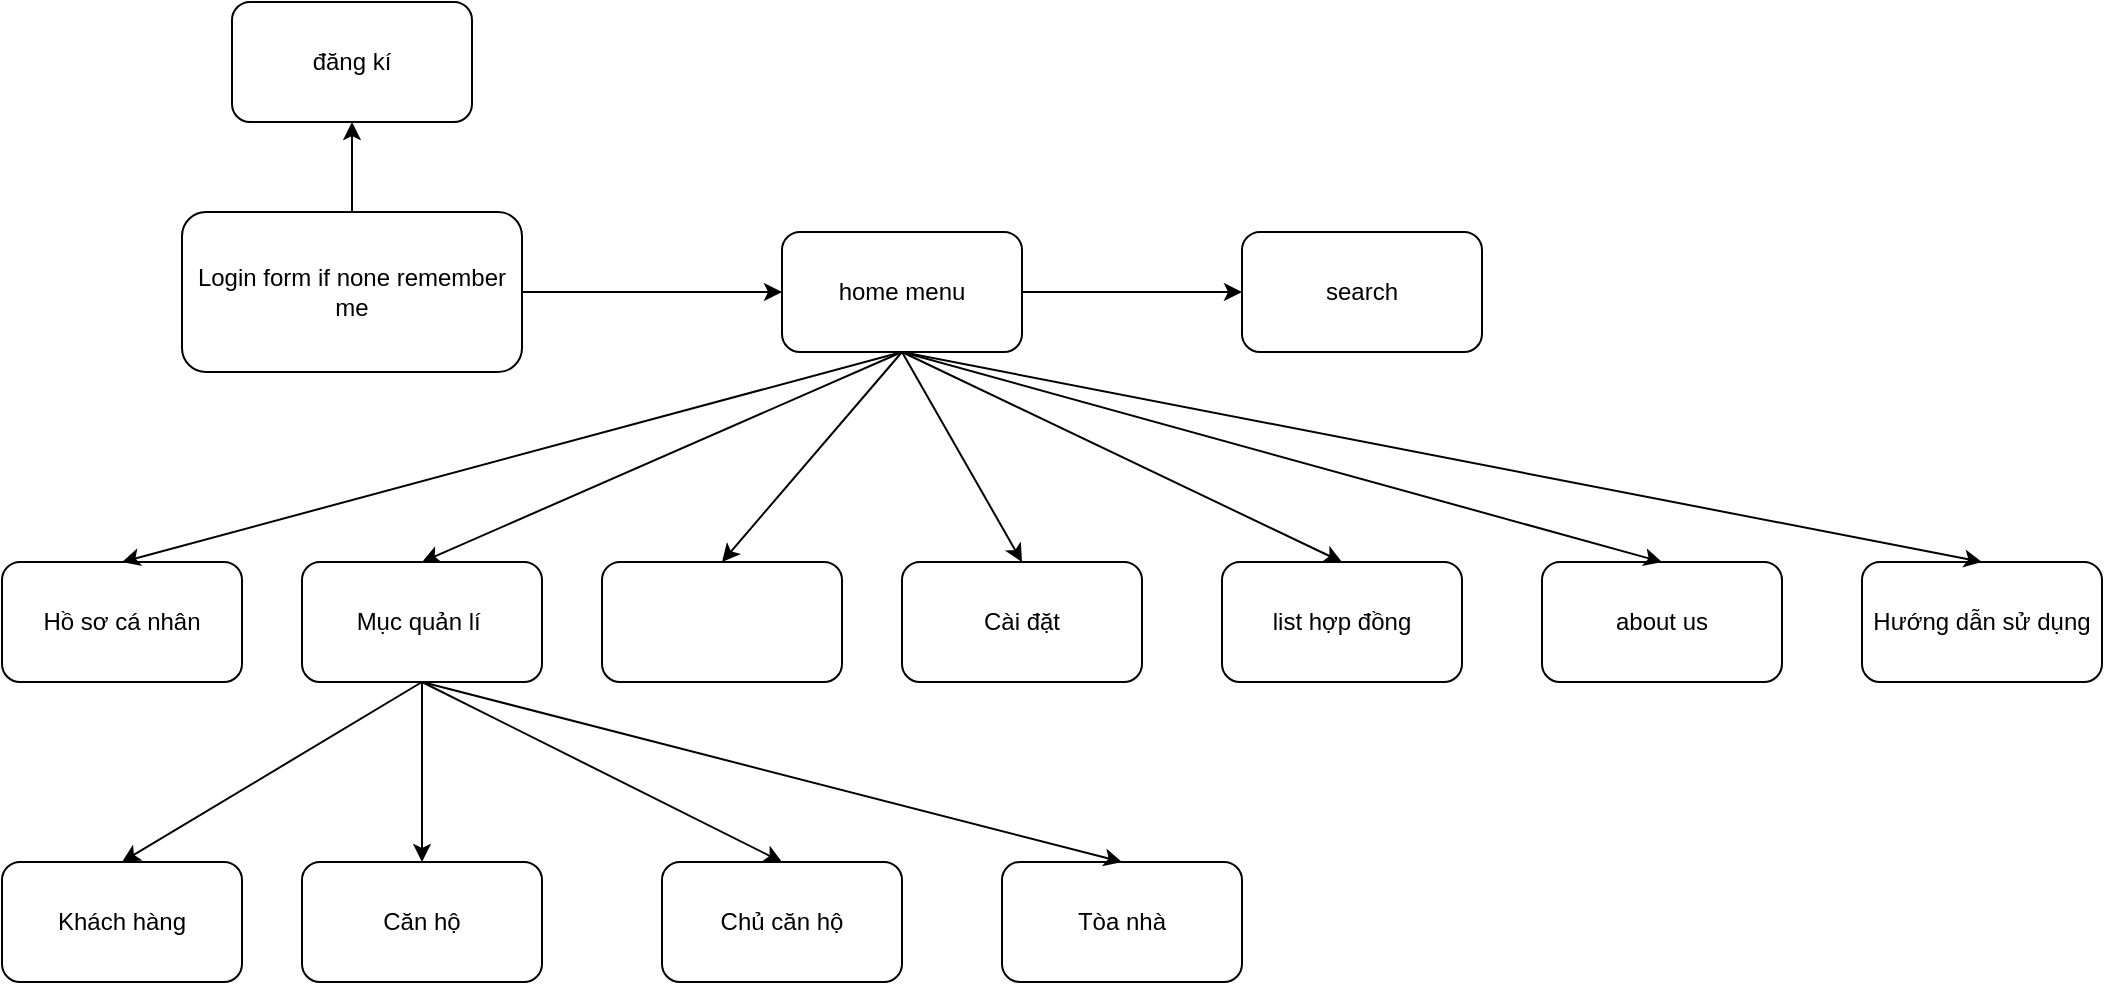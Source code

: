 <mxfile version="13.9.9" type="device"><diagram id="xvrtydSPDo6VoQ1obJ0G" name="Page-1"><mxGraphModel dx="1002" dy="581" grid="1" gridSize="10" guides="1" tooltips="1" connect="1" arrows="1" fold="1" page="1" pageScale="1" pageWidth="1169" pageHeight="827" math="0" shadow="0"><root><mxCell id="0"/><mxCell id="1" parent="0"/><mxCell id="NGiugOsuJZy6koJkWVoa-3" style="edgeStyle=orthogonalEdgeStyle;rounded=0;orthogonalLoop=1;jettySize=auto;html=1;entryX=0;entryY=0.5;entryDx=0;entryDy=0;" parent="1" source="NGiugOsuJZy6koJkWVoa-1" target="NGiugOsuJZy6koJkWVoa-2" edge="1"><mxGeometry relative="1" as="geometry"/></mxCell><mxCell id="NGiugOsuJZy6koJkWVoa-17" value="" style="edgeStyle=orthogonalEdgeStyle;rounded=0;orthogonalLoop=1;jettySize=auto;html=1;" parent="1" source="NGiugOsuJZy6koJkWVoa-1" target="NGiugOsuJZy6koJkWVoa-16" edge="1"><mxGeometry relative="1" as="geometry"/></mxCell><mxCell id="NGiugOsuJZy6koJkWVoa-1" value="Login form if none remember me" style="rounded=1;whiteSpace=wrap;html=1;" parent="1" vertex="1"><mxGeometry x="110" y="115" width="170" height="80" as="geometry"/></mxCell><mxCell id="NGiugOsuJZy6koJkWVoa-2" value="home menu" style="rounded=1;whiteSpace=wrap;html=1;" parent="1" vertex="1"><mxGeometry x="410" y="125" width="120" height="60" as="geometry"/></mxCell><mxCell id="NGiugOsuJZy6koJkWVoa-4" value="Hồ sơ cá nhân" style="rounded=1;whiteSpace=wrap;html=1;" parent="1" vertex="1"><mxGeometry x="20" y="290" width="120" height="60" as="geometry"/></mxCell><mxCell id="NGiugOsuJZy6koJkWVoa-20" style="edgeStyle=orthogonalEdgeStyle;rounded=0;orthogonalLoop=1;jettySize=auto;html=1;entryX=0.5;entryY=0;entryDx=0;entryDy=0;" parent="1" source="NGiugOsuJZy6koJkWVoa-5" target="NGiugOsuJZy6koJkWVoa-19" edge="1"><mxGeometry relative="1" as="geometry"/></mxCell><mxCell id="NGiugOsuJZy6koJkWVoa-5" value="Mục quản lí&amp;nbsp;" style="rounded=1;whiteSpace=wrap;html=1;" parent="1" vertex="1"><mxGeometry x="170" y="290" width="120" height="60" as="geometry"/></mxCell><mxCell id="NGiugOsuJZy6koJkWVoa-6" value="" style="rounded=1;whiteSpace=wrap;html=1;" parent="1" vertex="1"><mxGeometry x="320" y="290" width="120" height="60" as="geometry"/></mxCell><mxCell id="NGiugOsuJZy6koJkWVoa-7" value="Cài đặt" style="rounded=1;whiteSpace=wrap;html=1;" parent="1" vertex="1"><mxGeometry x="470" y="290" width="120" height="60" as="geometry"/></mxCell><mxCell id="NGiugOsuJZy6koJkWVoa-10" value="" style="endArrow=classic;html=1;exitX=0.5;exitY=1;exitDx=0;exitDy=0;entryX=0.5;entryY=0;entryDx=0;entryDy=0;" parent="1" source="NGiugOsuJZy6koJkWVoa-2" target="NGiugOsuJZy6koJkWVoa-4" edge="1"><mxGeometry width="50" height="50" relative="1" as="geometry"><mxPoint x="410" y="180" as="sourcePoint"/><mxPoint x="460" y="130" as="targetPoint"/></mxGeometry></mxCell><mxCell id="NGiugOsuJZy6koJkWVoa-11" value="" style="endArrow=classic;html=1;exitX=0.5;exitY=1;exitDx=0;exitDy=0;entryX=0.5;entryY=0;entryDx=0;entryDy=0;" parent="1" source="NGiugOsuJZy6koJkWVoa-2" target="NGiugOsuJZy6koJkWVoa-5" edge="1"><mxGeometry width="50" height="50" relative="1" as="geometry"><mxPoint x="450" y="195" as="sourcePoint"/><mxPoint x="90" y="300" as="targetPoint"/></mxGeometry></mxCell><mxCell id="NGiugOsuJZy6koJkWVoa-12" value="" style="endArrow=classic;html=1;exitX=0.5;exitY=1;exitDx=0;exitDy=0;entryX=0.5;entryY=0;entryDx=0;entryDy=0;" parent="1" source="NGiugOsuJZy6koJkWVoa-2" target="NGiugOsuJZy6koJkWVoa-14" edge="1"><mxGeometry width="50" height="50" relative="1" as="geometry"><mxPoint x="480" y="195" as="sourcePoint"/><mxPoint x="240" y="300" as="targetPoint"/></mxGeometry></mxCell><mxCell id="NGiugOsuJZy6koJkWVoa-13" value="" style="endArrow=classic;html=1;entryX=0.5;entryY=0;entryDx=0;entryDy=0;exitX=0.5;exitY=1;exitDx=0;exitDy=0;" parent="1" source="NGiugOsuJZy6koJkWVoa-2" target="NGiugOsuJZy6koJkWVoa-7" edge="1"><mxGeometry width="50" height="50" relative="1" as="geometry"><mxPoint x="470" y="190" as="sourcePoint"/><mxPoint x="390" y="300" as="targetPoint"/></mxGeometry></mxCell><mxCell id="NGiugOsuJZy6koJkWVoa-14" value="list hợp đồng" style="rounded=1;whiteSpace=wrap;html=1;" parent="1" vertex="1"><mxGeometry x="630" y="290" width="120" height="60" as="geometry"/></mxCell><mxCell id="NGiugOsuJZy6koJkWVoa-15" value="about us" style="rounded=1;whiteSpace=wrap;html=1;" parent="1" vertex="1"><mxGeometry x="790" y="290" width="120" height="60" as="geometry"/></mxCell><mxCell id="NGiugOsuJZy6koJkWVoa-16" value="đăng kí" style="rounded=1;whiteSpace=wrap;html=1;" parent="1" vertex="1"><mxGeometry x="135" y="10" width="120" height="60" as="geometry"/></mxCell><mxCell id="NGiugOsuJZy6koJkWVoa-18" value="Khách hàng" style="rounded=1;whiteSpace=wrap;html=1;" parent="1" vertex="1"><mxGeometry x="20" y="440" width="120" height="60" as="geometry"/></mxCell><mxCell id="NGiugOsuJZy6koJkWVoa-19" value="Căn hộ" style="rounded=1;whiteSpace=wrap;html=1;" parent="1" vertex="1"><mxGeometry x="170" y="440" width="120" height="60" as="geometry"/></mxCell><mxCell id="NGiugOsuJZy6koJkWVoa-21" value="" style="endArrow=classic;html=1;entryX=0.5;entryY=0;entryDx=0;entryDy=0;exitX=0.5;exitY=1;exitDx=0;exitDy=0;" parent="1" source="NGiugOsuJZy6koJkWVoa-5" target="NGiugOsuJZy6koJkWVoa-18" edge="1"><mxGeometry width="50" height="50" relative="1" as="geometry"><mxPoint x="230" y="340" as="sourcePoint"/><mxPoint x="390" y="300" as="targetPoint"/></mxGeometry></mxCell><mxCell id="NGiugOsuJZy6koJkWVoa-22" value="Chủ căn hộ" style="rounded=1;whiteSpace=wrap;html=1;" parent="1" vertex="1"><mxGeometry x="350" y="440" width="120" height="60" as="geometry"/></mxCell><mxCell id="NGiugOsuJZy6koJkWVoa-24" value="" style="endArrow=classic;html=1;entryX=0.5;entryY=0;entryDx=0;entryDy=0;" parent="1" target="NGiugOsuJZy6koJkWVoa-22" edge="1"><mxGeometry width="50" height="50" relative="1" as="geometry"><mxPoint x="230" y="350" as="sourcePoint"/><mxPoint x="90" y="450" as="targetPoint"/></mxGeometry></mxCell><mxCell id="NGiugOsuJZy6koJkWVoa-25" value="search" style="rounded=1;whiteSpace=wrap;html=1;" parent="1" vertex="1"><mxGeometry x="640" y="125" width="120" height="60" as="geometry"/></mxCell><mxCell id="NGiugOsuJZy6koJkWVoa-26" value="" style="endArrow=classic;html=1;exitX=1;exitY=0.5;exitDx=0;exitDy=0;entryX=0;entryY=0.5;entryDx=0;entryDy=0;" parent="1" source="NGiugOsuJZy6koJkWVoa-2" target="NGiugOsuJZy6koJkWVoa-25" edge="1"><mxGeometry width="50" height="50" relative="1" as="geometry"><mxPoint x="560" y="200" as="sourcePoint"/><mxPoint x="610" y="150" as="targetPoint"/></mxGeometry></mxCell><mxCell id="NGiugOsuJZy6koJkWVoa-27" value="" style="endArrow=classic;html=1;exitX=0.5;exitY=1;exitDx=0;exitDy=0;entryX=0.5;entryY=0;entryDx=0;entryDy=0;" parent="1" source="NGiugOsuJZy6koJkWVoa-2" target="NGiugOsuJZy6koJkWVoa-6" edge="1"><mxGeometry width="50" height="50" relative="1" as="geometry"><mxPoint x="500" y="500" as="sourcePoint"/><mxPoint x="550" y="450" as="targetPoint"/></mxGeometry></mxCell><mxCell id="NGiugOsuJZy6koJkWVoa-28" value="Tòa nhà" style="rounded=1;whiteSpace=wrap;html=1;" parent="1" vertex="1"><mxGeometry x="520" y="440" width="120" height="60" as="geometry"/></mxCell><mxCell id="NGiugOsuJZy6koJkWVoa-29" value="" style="endArrow=classic;html=1;exitX=0.5;exitY=1;exitDx=0;exitDy=0;entryX=0.5;entryY=0;entryDx=0;entryDy=0;" parent="1" source="NGiugOsuJZy6koJkWVoa-5" target="NGiugOsuJZy6koJkWVoa-28" edge="1"><mxGeometry width="50" height="50" relative="1" as="geometry"><mxPoint x="490" y="430" as="sourcePoint"/><mxPoint x="540" y="380" as="targetPoint"/></mxGeometry></mxCell><mxCell id="NGiugOsuJZy6koJkWVoa-30" value="" style="endArrow=classic;html=1;entryX=0.5;entryY=0;entryDx=0;entryDy=0;exitX=0.5;exitY=1;exitDx=0;exitDy=0;" parent="1" source="NGiugOsuJZy6koJkWVoa-2" target="NGiugOsuJZy6koJkWVoa-15" edge="1"><mxGeometry width="50" height="50" relative="1" as="geometry"><mxPoint x="600" y="230" as="sourcePoint"/><mxPoint x="700" y="300" as="targetPoint"/></mxGeometry></mxCell><mxCell id="NGiugOsuJZy6koJkWVoa-31" value="Hướng dẫn sử dụng" style="rounded=1;whiteSpace=wrap;html=1;" parent="1" vertex="1"><mxGeometry x="950" y="290" width="120" height="60" as="geometry"/></mxCell><mxCell id="NGiugOsuJZy6koJkWVoa-32" value="" style="endArrow=classic;html=1;entryX=0.5;entryY=0;entryDx=0;entryDy=0;exitX=0.5;exitY=1;exitDx=0;exitDy=0;" parent="1" source="NGiugOsuJZy6koJkWVoa-2" target="NGiugOsuJZy6koJkWVoa-31" edge="1"><mxGeometry width="50" height="50" relative="1" as="geometry"><mxPoint x="480" y="195" as="sourcePoint"/><mxPoint x="860" y="300" as="targetPoint"/></mxGeometry></mxCell></root></mxGraphModel></diagram></mxfile>